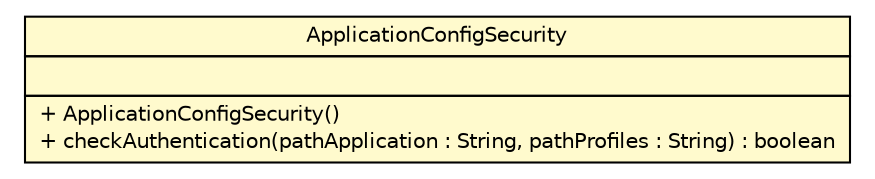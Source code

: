 #!/usr/local/bin/dot
#
# Class diagram 
# Generated by UMLGraph version R5_6-24-gf6e263 (http://www.umlgraph.org/)
#

digraph G {
	edge [fontname="Helvetica",fontsize=10,labelfontname="Helvetica",labelfontsize=10];
	node [fontname="Helvetica",fontsize=10,shape=plaintext];
	nodesep=0.25;
	ranksep=0.5;
	// cn.home1.cloud.config.server.security.ApplicationConfigSecurity
	c96 [label=<<table title="cn.home1.cloud.config.server.security.ApplicationConfigSecurity" border="0" cellborder="1" cellspacing="0" cellpadding="2" port="p" bgcolor="lemonChiffon" href="./ApplicationConfigSecurity.html">
		<tr><td><table border="0" cellspacing="0" cellpadding="1">
<tr><td align="center" balign="center"> ApplicationConfigSecurity </td></tr>
		</table></td></tr>
		<tr><td><table border="0" cellspacing="0" cellpadding="1">
<tr><td align="left" balign="left">  </td></tr>
		</table></td></tr>
		<tr><td><table border="0" cellspacing="0" cellpadding="1">
<tr><td align="left" balign="left"> + ApplicationConfigSecurity() </td></tr>
<tr><td align="left" balign="left"> + checkAuthentication(pathApplication : String, pathProfiles : String) : boolean </td></tr>
		</table></td></tr>
		</table>>, URL="./ApplicationConfigSecurity.html", fontname="Helvetica", fontcolor="black", fontsize=10.0];
}

